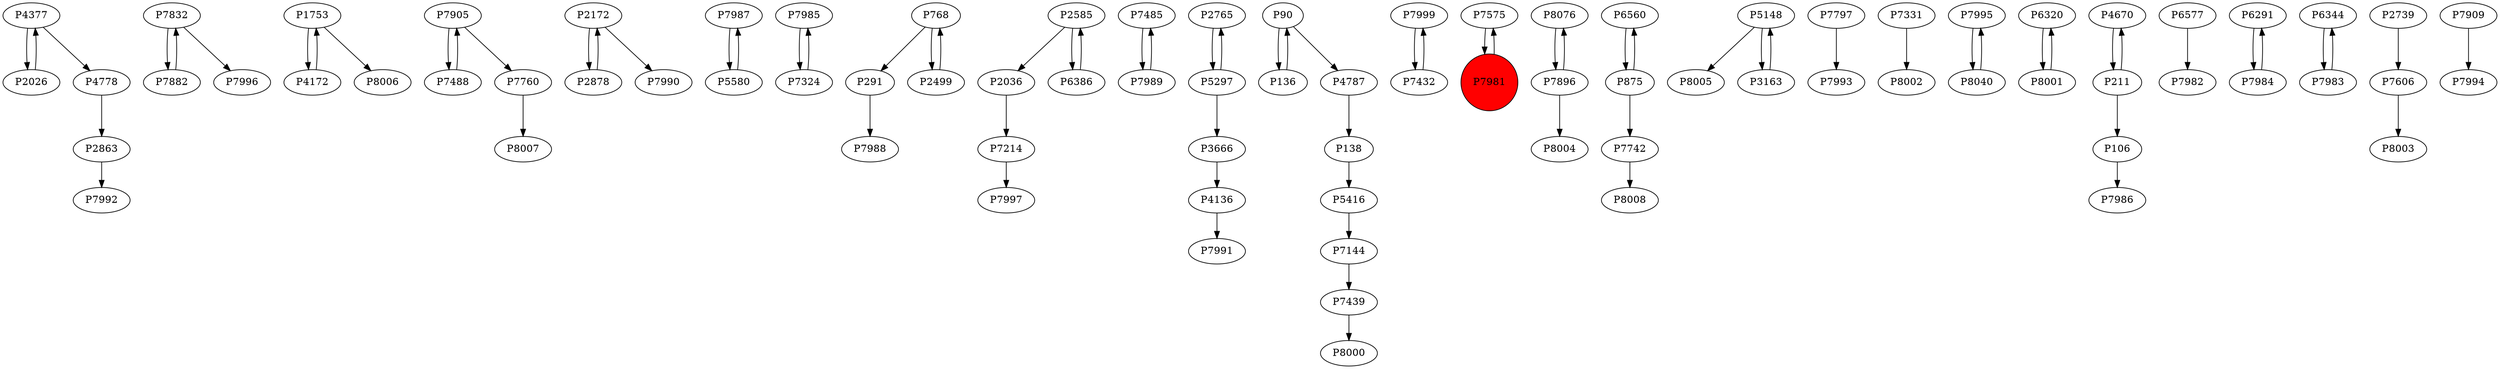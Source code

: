 digraph {
	P2863 -> P7992
	P7832 -> P7882
	P1753 -> P4172
	P7760 -> P8007
	P2172 -> P2878
	P7987 -> P5580
	P7488 -> P7905
	P7985 -> P7324
	P2026 -> P4377
	P291 -> P7988
	P2585 -> P2036
	P7485 -> P7989
	P2765 -> P5297
	P7144 -> P7439
	P4778 -> P2863
	P3666 -> P4136
	P768 -> P2499
	P5580 -> P7987
	P4172 -> P1753
	P2036 -> P7214
	P4377 -> P2026
	P7999 -> P7432
	P7575 -> P7981
	P8076 -> P7896
	P6560 -> P875
	P5148 -> P8005
	P768 -> P291
	P7797 -> P7993
	P7989 -> P7485
	P2585 -> P6386
	P4377 -> P4778
	P7331 -> P8002
	P7995 -> P8040
	P6320 -> P8001
	P7896 -> P8076
	P4670 -> P211
	P106 -> P7986
	P7905 -> P7488
	P7981 -> P7575
	P90 -> P136
	P8040 -> P7995
	P7439 -> P8000
	P136 -> P90
	P6577 -> P7982
	P6291 -> P7984
	P8001 -> P6320
	P6386 -> P2585
	P90 -> P4787
	P7742 -> P8008
	P6344 -> P7983
	P4136 -> P7991
	P7432 -> P7999
	P3163 -> P5148
	P875 -> P6560
	P7214 -> P7997
	P5297 -> P2765
	P1753 -> P8006
	P2172 -> P7990
	P211 -> P106
	P7984 -> P6291
	P7832 -> P7996
	P7882 -> P7832
	P2878 -> P2172
	P2499 -> P768
	P211 -> P4670
	P7983 -> P6344
	P7896 -> P8004
	P138 -> P5416
	P7905 -> P7760
	P7606 -> P8003
	P7909 -> P7994
	P5416 -> P7144
	P875 -> P7742
	P4787 -> P138
	P5148 -> P3163
	P5297 -> P3666
	P7324 -> P7985
	P2739 -> P7606
	P7981 [shape=circle]
	P7981 [style=filled]
	P7981 [fillcolor=red]
}
